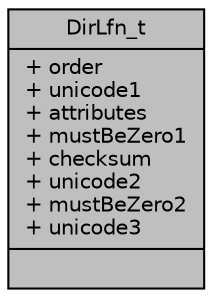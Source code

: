 digraph "DirLfn_t"
{
 // INTERACTIVE_SVG=YES
 // LATEX_PDF_SIZE
  edge [fontname="Helvetica",fontsize="10",labelfontname="Helvetica",labelfontsize="10"];
  node [fontname="Helvetica",fontsize="10",shape=record];
  Node1 [label="{DirLfn_t\n|+ order\l+ unicode1\l+ attributes\l+ mustBeZero1\l+ checksum\l+ unicode2\l+ mustBeZero2\l+ unicode3\l|}",height=0.2,width=0.4,color="black", fillcolor="grey75", style="filled", fontcolor="black",tooltip=" "];
}
